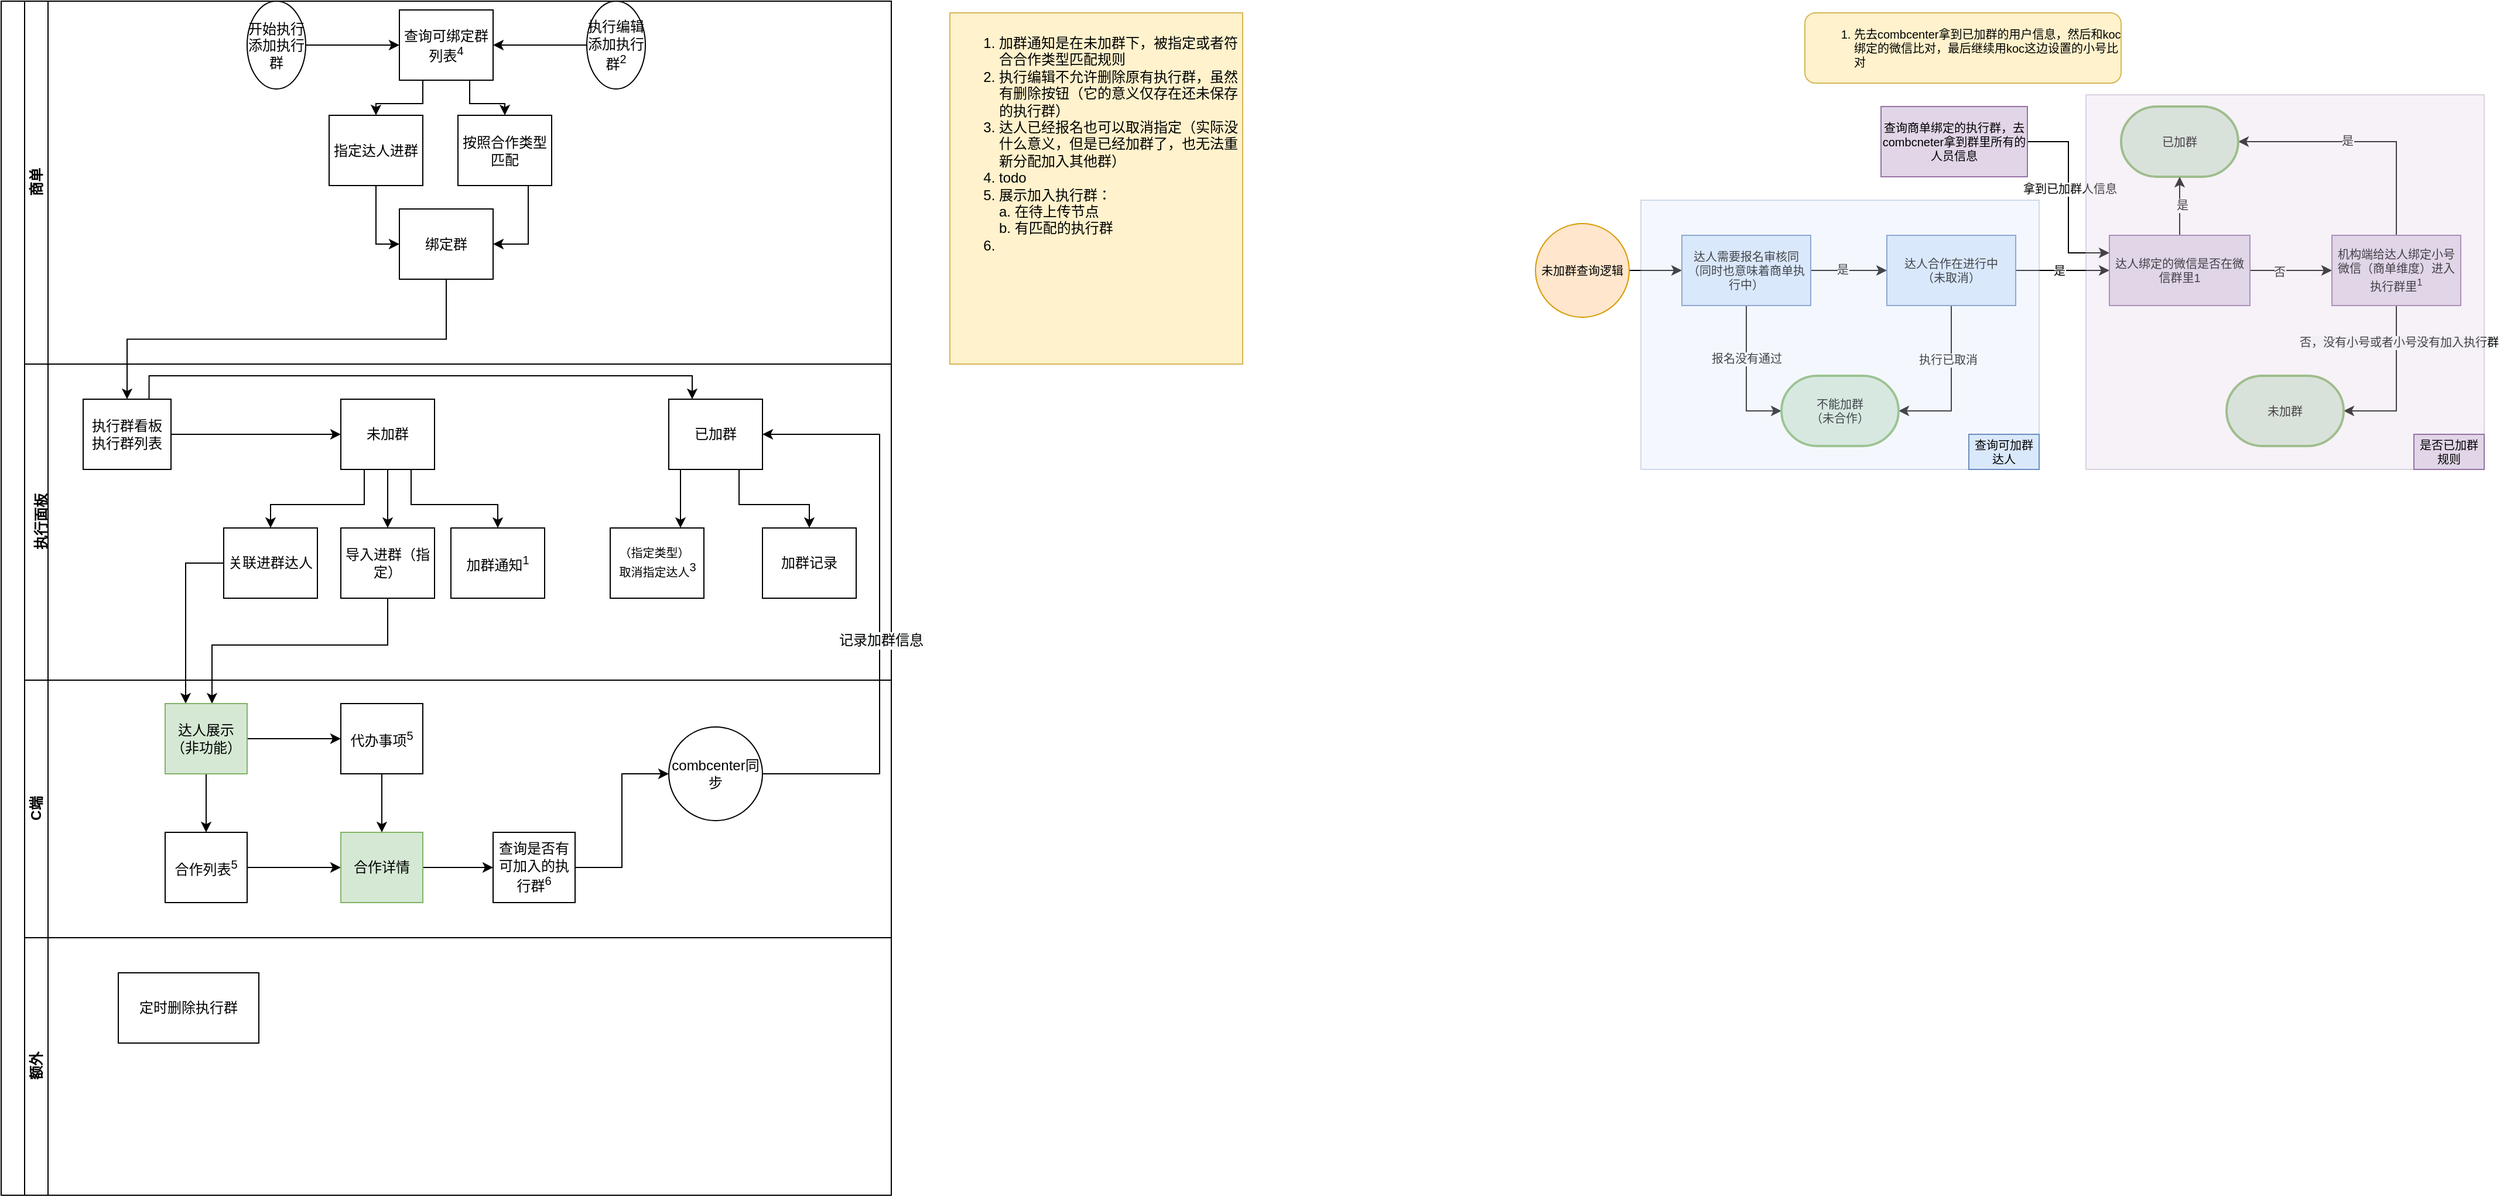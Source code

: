 <mxfile version="20.6.2" type="github">
  <diagram id="prtHgNgQTEPvFCAcTncT" name="Page-1">
    <mxGraphModel dx="1071" dy="568" grid="1" gridSize="10" guides="1" tooltips="1" connect="1" arrows="1" fold="1" page="1" pageScale="1" pageWidth="827" pageHeight="1169" math="0" shadow="0">
      <root>
        <mxCell id="0" />
        <mxCell id="1" parent="0" />
        <mxCell id="dNxyNK7c78bLwvsdeMH5-19" value="" style="swimlane;html=1;childLayout=stackLayout;resizeParent=1;resizeParentMax=0;horizontal=0;startSize=20;horizontalStack=0;" parent="1" vertex="1">
          <mxGeometry x="130" y="130" width="760" height="1020" as="geometry" />
        </mxCell>
        <mxCell id="dNxyNK7c78bLwvsdeMH5-20" value="商单" style="swimlane;html=1;startSize=20;horizontal=0;" parent="dNxyNK7c78bLwvsdeMH5-19" vertex="1">
          <mxGeometry x="20" width="740" height="310" as="geometry" />
        </mxCell>
        <mxCell id="dNxyNK7c78bLwvsdeMH5-25" value="" style="edgeStyle=orthogonalEdgeStyle;rounded=0;orthogonalLoop=1;jettySize=auto;html=1;" parent="dNxyNK7c78bLwvsdeMH5-20" source="dNxyNK7c78bLwvsdeMH5-23" target="dNxyNK7c78bLwvsdeMH5-24" edge="1">
          <mxGeometry relative="1" as="geometry" />
        </mxCell>
        <mxCell id="dNxyNK7c78bLwvsdeMH5-23" value="开始执行添加执行群" style="ellipse;whiteSpace=wrap;html=1;" parent="dNxyNK7c78bLwvsdeMH5-20" vertex="1">
          <mxGeometry x="190" width="50" height="75" as="geometry" />
        </mxCell>
        <mxCell id="0b40yJRrr1ERWm2AsXEs-85" value="" style="edgeStyle=orthogonalEdgeStyle;rounded=0;orthogonalLoop=1;jettySize=auto;html=1;fontSize=10;exitX=0.75;exitY=1;exitDx=0;exitDy=0;" edge="1" parent="dNxyNK7c78bLwvsdeMH5-20" source="dNxyNK7c78bLwvsdeMH5-24" target="0b40yJRrr1ERWm2AsXEs-84">
          <mxGeometry relative="1" as="geometry" />
        </mxCell>
        <mxCell id="0b40yJRrr1ERWm2AsXEs-86" style="edgeStyle=orthogonalEdgeStyle;rounded=0;orthogonalLoop=1;jettySize=auto;html=1;exitX=0.25;exitY=1;exitDx=0;exitDy=0;fontSize=10;" edge="1" parent="dNxyNK7c78bLwvsdeMH5-20" source="dNxyNK7c78bLwvsdeMH5-24" target="0b40yJRrr1ERWm2AsXEs-13">
          <mxGeometry relative="1" as="geometry" />
        </mxCell>
        <mxCell id="dNxyNK7c78bLwvsdeMH5-24" value="查询可绑定群列表&lt;sup&gt;4&lt;/sup&gt;" style="rounded=0;whiteSpace=wrap;html=1;fontFamily=Helvetica;fontSize=12;fontColor=#000000;align=center;" parent="dNxyNK7c78bLwvsdeMH5-20" vertex="1">
          <mxGeometry x="320" y="7.5" width="80" height="60" as="geometry" />
        </mxCell>
        <mxCell id="0b40yJRrr1ERWm2AsXEs-88" style="edgeStyle=orthogonalEdgeStyle;rounded=0;orthogonalLoop=1;jettySize=auto;html=1;exitX=0.5;exitY=1;exitDx=0;exitDy=0;entryX=0;entryY=0.5;entryDx=0;entryDy=0;fontSize=10;" edge="1" parent="dNxyNK7c78bLwvsdeMH5-20" source="0b40yJRrr1ERWm2AsXEs-13" target="0b40yJRrr1ERWm2AsXEs-87">
          <mxGeometry relative="1" as="geometry" />
        </mxCell>
        <mxCell id="0b40yJRrr1ERWm2AsXEs-13" value="指定达人进群" style="rounded=0;whiteSpace=wrap;html=1;fontFamily=Helvetica;fontSize=12;fontColor=#000000;align=center;" vertex="1" parent="dNxyNK7c78bLwvsdeMH5-20">
          <mxGeometry x="260" y="97.5" width="80" height="60" as="geometry" />
        </mxCell>
        <mxCell id="0b40yJRrr1ERWm2AsXEs-77" style="edgeStyle=orthogonalEdgeStyle;rounded=0;orthogonalLoop=1;jettySize=auto;html=1;exitX=0;exitY=0.5;exitDx=0;exitDy=0;" edge="1" parent="dNxyNK7c78bLwvsdeMH5-20" source="0b40yJRrr1ERWm2AsXEs-76" target="dNxyNK7c78bLwvsdeMH5-24">
          <mxGeometry relative="1" as="geometry" />
        </mxCell>
        <mxCell id="0b40yJRrr1ERWm2AsXEs-76" value="执行编辑添加执行群&lt;sup&gt;2&lt;/sup&gt;" style="ellipse;whiteSpace=wrap;html=1;" vertex="1" parent="dNxyNK7c78bLwvsdeMH5-20">
          <mxGeometry x="480" width="50" height="75" as="geometry" />
        </mxCell>
        <mxCell id="0b40yJRrr1ERWm2AsXEs-91" style="edgeStyle=orthogonalEdgeStyle;rounded=0;orthogonalLoop=1;jettySize=auto;html=1;exitX=0.75;exitY=1;exitDx=0;exitDy=0;entryX=1;entryY=0.5;entryDx=0;entryDy=0;fontSize=10;" edge="1" parent="dNxyNK7c78bLwvsdeMH5-20" source="0b40yJRrr1ERWm2AsXEs-84" target="0b40yJRrr1ERWm2AsXEs-87">
          <mxGeometry relative="1" as="geometry" />
        </mxCell>
        <mxCell id="0b40yJRrr1ERWm2AsXEs-84" value="按照合作类型匹配" style="rounded=0;whiteSpace=wrap;html=1;fontFamily=Helvetica;fontSize=12;fontColor=#000000;align=center;" vertex="1" parent="dNxyNK7c78bLwvsdeMH5-20">
          <mxGeometry x="370" y="97.5" width="80" height="60" as="geometry" />
        </mxCell>
        <mxCell id="0b40yJRrr1ERWm2AsXEs-87" value="绑定群" style="rounded=0;whiteSpace=wrap;html=1;fontFamily=Helvetica;fontSize=12;fontColor=#000000;align=center;" vertex="1" parent="dNxyNK7c78bLwvsdeMH5-20">
          <mxGeometry x="320" y="177.5" width="80" height="60" as="geometry" />
        </mxCell>
        <mxCell id="dNxyNK7c78bLwvsdeMH5-21" value="执行面板" style="swimlane;html=1;startSize=20;horizontal=0;verticalAlign=top;" parent="dNxyNK7c78bLwvsdeMH5-19" vertex="1">
          <mxGeometry x="20" y="310" width="740" height="270" as="geometry" />
        </mxCell>
        <mxCell id="0b40yJRrr1ERWm2AsXEs-32" style="edgeStyle=orthogonalEdgeStyle;rounded=0;orthogonalLoop=1;jettySize=auto;html=1;exitX=0.75;exitY=0;exitDx=0;exitDy=0;entryX=0.25;entryY=0;entryDx=0;entryDy=0;" edge="1" parent="dNxyNK7c78bLwvsdeMH5-21" source="dNxyNK7c78bLwvsdeMH5-26" target="0b40yJRrr1ERWm2AsXEs-16">
          <mxGeometry relative="1" as="geometry" />
        </mxCell>
        <mxCell id="0b40yJRrr1ERWm2AsXEs-33" style="edgeStyle=orthogonalEdgeStyle;rounded=0;orthogonalLoop=1;jettySize=auto;html=1;exitX=1;exitY=0.5;exitDx=0;exitDy=0;" edge="1" parent="dNxyNK7c78bLwvsdeMH5-21" source="dNxyNK7c78bLwvsdeMH5-26" target="0b40yJRrr1ERWm2AsXEs-18">
          <mxGeometry relative="1" as="geometry" />
        </mxCell>
        <mxCell id="dNxyNK7c78bLwvsdeMH5-26" value="执行群看板&lt;br&gt;执行群列表" style="rounded=0;whiteSpace=wrap;html=1;fontFamily=Helvetica;fontSize=12;fontColor=#000000;align=center;" parent="dNxyNK7c78bLwvsdeMH5-21" vertex="1">
          <mxGeometry x="50" y="30" width="75" height="60" as="geometry" />
        </mxCell>
        <mxCell id="0b40yJRrr1ERWm2AsXEs-21" value="" style="edgeStyle=orthogonalEdgeStyle;rounded=0;orthogonalLoop=1;jettySize=auto;html=1;" edge="1" parent="dNxyNK7c78bLwvsdeMH5-21" source="0b40yJRrr1ERWm2AsXEs-16" target="0b40yJRrr1ERWm2AsXEs-20">
          <mxGeometry relative="1" as="geometry">
            <Array as="points">
              <mxPoint x="610" y="120" />
              <mxPoint x="670" y="120" />
            </Array>
          </mxGeometry>
        </mxCell>
        <mxCell id="0b40yJRrr1ERWm2AsXEs-23" style="edgeStyle=orthogonalEdgeStyle;rounded=0;orthogonalLoop=1;jettySize=auto;html=1;exitX=1;exitY=0.75;exitDx=0;exitDy=0;" edge="1" parent="dNxyNK7c78bLwvsdeMH5-21" source="0b40yJRrr1ERWm2AsXEs-16" target="0b40yJRrr1ERWm2AsXEs-22">
          <mxGeometry relative="1" as="geometry">
            <Array as="points">
              <mxPoint x="560" y="75" />
            </Array>
          </mxGeometry>
        </mxCell>
        <mxCell id="0b40yJRrr1ERWm2AsXEs-16" value="已加群" style="rounded=0;whiteSpace=wrap;html=1;fontFamily=Helvetica;fontSize=12;fontColor=#000000;align=center;" vertex="1" parent="dNxyNK7c78bLwvsdeMH5-21">
          <mxGeometry x="550" y="30" width="80" height="60" as="geometry" />
        </mxCell>
        <mxCell id="0b40yJRrr1ERWm2AsXEs-27" style="edgeStyle=orthogonalEdgeStyle;rounded=0;orthogonalLoop=1;jettySize=auto;html=1;exitX=0.5;exitY=1;exitDx=0;exitDy=0;" edge="1" parent="dNxyNK7c78bLwvsdeMH5-21" source="0b40yJRrr1ERWm2AsXEs-18" target="0b40yJRrr1ERWm2AsXEs-26">
          <mxGeometry relative="1" as="geometry">
            <Array as="points">
              <mxPoint x="290" y="90" />
              <mxPoint x="290" y="120" />
              <mxPoint x="210" y="120" />
            </Array>
          </mxGeometry>
        </mxCell>
        <mxCell id="0b40yJRrr1ERWm2AsXEs-29" style="edgeStyle=orthogonalEdgeStyle;rounded=0;orthogonalLoop=1;jettySize=auto;html=1;exitX=0.5;exitY=1;exitDx=0;exitDy=0;" edge="1" parent="dNxyNK7c78bLwvsdeMH5-21" source="0b40yJRrr1ERWm2AsXEs-18" target="0b40yJRrr1ERWm2AsXEs-28">
          <mxGeometry relative="1" as="geometry" />
        </mxCell>
        <mxCell id="0b40yJRrr1ERWm2AsXEs-31" style="edgeStyle=orthogonalEdgeStyle;rounded=0;orthogonalLoop=1;jettySize=auto;html=1;exitX=1;exitY=0.5;exitDx=0;exitDy=0;" edge="1" parent="dNxyNK7c78bLwvsdeMH5-21" source="0b40yJRrr1ERWm2AsXEs-18" target="0b40yJRrr1ERWm2AsXEs-30">
          <mxGeometry relative="1" as="geometry">
            <Array as="points">
              <mxPoint x="330" y="60" />
              <mxPoint x="330" y="120" />
              <mxPoint x="404" y="120" />
            </Array>
          </mxGeometry>
        </mxCell>
        <mxCell id="0b40yJRrr1ERWm2AsXEs-18" value="未加群" style="rounded=0;whiteSpace=wrap;html=1;fontFamily=Helvetica;fontSize=12;fontColor=#000000;align=center;" vertex="1" parent="dNxyNK7c78bLwvsdeMH5-21">
          <mxGeometry x="270" y="30" width="80" height="60" as="geometry" />
        </mxCell>
        <mxCell id="0b40yJRrr1ERWm2AsXEs-20" value="加群记录" style="rounded=0;whiteSpace=wrap;html=1;fontFamily=Helvetica;fontSize=12;fontColor=#000000;align=center;" vertex="1" parent="dNxyNK7c78bLwvsdeMH5-21">
          <mxGeometry x="630" y="140" width="80" height="60" as="geometry" />
        </mxCell>
        <mxCell id="0b40yJRrr1ERWm2AsXEs-22" value="&lt;div style=&quot;text-align: left; font-size: 10px;&quot;&gt;&lt;span style=&quot;background-color: initial; font-size: 10px;&quot;&gt;（指定类型）&lt;/span&gt;&lt;/div&gt;&lt;div style=&quot;text-align: left; font-size: 10px;&quot;&gt;&lt;span style=&quot;background-color: initial; font-size: 10px;&quot;&gt;取消指定达人&lt;/span&gt;&lt;sup style=&quot;background-color: initial; font-size: 10px;&quot;&gt;3&lt;/sup&gt;&lt;/div&gt;" style="rounded=0;html=1;fontFamily=Helvetica;fontSize=4;fontColor=#000000;align=center;" vertex="1" parent="dNxyNK7c78bLwvsdeMH5-21">
          <mxGeometry x="500" y="140" width="80" height="60" as="geometry" />
        </mxCell>
        <mxCell id="0b40yJRrr1ERWm2AsXEs-26" value="关联进群达人" style="rounded=0;whiteSpace=wrap;html=1;fontFamily=Helvetica;fontSize=12;fontColor=#000000;align=center;" vertex="1" parent="dNxyNK7c78bLwvsdeMH5-21">
          <mxGeometry x="170" y="140" width="80" height="60" as="geometry" />
        </mxCell>
        <mxCell id="0b40yJRrr1ERWm2AsXEs-28" value="导入进群（指定）" style="rounded=0;whiteSpace=wrap;html=1;fontFamily=Helvetica;fontSize=12;fontColor=#000000;align=center;" vertex="1" parent="dNxyNK7c78bLwvsdeMH5-21">
          <mxGeometry x="270" y="140" width="80" height="60" as="geometry" />
        </mxCell>
        <mxCell id="0b40yJRrr1ERWm2AsXEs-30" value="加群通知&lt;sup&gt;1&lt;/sup&gt;" style="rounded=0;whiteSpace=wrap;html=1;fontFamily=Helvetica;fontSize=12;fontColor=#000000;align=center;" vertex="1" parent="dNxyNK7c78bLwvsdeMH5-21">
          <mxGeometry x="364" y="140" width="80" height="60" as="geometry" />
        </mxCell>
        <mxCell id="0b40yJRrr1ERWm2AsXEs-35" style="edgeStyle=orthogonalEdgeStyle;rounded=0;orthogonalLoop=1;jettySize=auto;html=1;" edge="1" parent="dNxyNK7c78bLwvsdeMH5-19" target="dNxyNK7c78bLwvsdeMH5-34">
          <mxGeometry relative="1" as="geometry">
            <mxPoint x="330" y="510" as="sourcePoint" />
            <Array as="points">
              <mxPoint x="330" y="510" />
              <mxPoint x="330" y="550" />
              <mxPoint x="180" y="550" />
            </Array>
          </mxGeometry>
        </mxCell>
        <mxCell id="0b40yJRrr1ERWm2AsXEs-39" style="edgeStyle=orthogonalEdgeStyle;rounded=0;orthogonalLoop=1;jettySize=auto;html=1;exitX=0;exitY=0.5;exitDx=0;exitDy=0;entryX=0.25;entryY=0;entryDx=0;entryDy=0;" edge="1" parent="dNxyNK7c78bLwvsdeMH5-19" source="0b40yJRrr1ERWm2AsXEs-26" target="dNxyNK7c78bLwvsdeMH5-34">
          <mxGeometry relative="1" as="geometry" />
        </mxCell>
        <mxCell id="dNxyNK7c78bLwvsdeMH5-22" value="C端" style="swimlane;html=1;startSize=20;horizontal=0;sketch=0;" parent="dNxyNK7c78bLwvsdeMH5-19" vertex="1">
          <mxGeometry x="20" y="580" width="740" height="220" as="geometry" />
        </mxCell>
        <mxCell id="0b40yJRrr1ERWm2AsXEs-41" value="" style="edgeStyle=orthogonalEdgeStyle;rounded=0;orthogonalLoop=1;jettySize=auto;html=1;" edge="1" parent="dNxyNK7c78bLwvsdeMH5-22" source="dNxyNK7c78bLwvsdeMH5-34" target="0b40yJRrr1ERWm2AsXEs-40">
          <mxGeometry relative="1" as="geometry" />
        </mxCell>
        <mxCell id="0b40yJRrr1ERWm2AsXEs-44" value="" style="edgeStyle=orthogonalEdgeStyle;rounded=0;orthogonalLoop=1;jettySize=auto;html=1;" edge="1" parent="dNxyNK7c78bLwvsdeMH5-22" source="dNxyNK7c78bLwvsdeMH5-34" target="0b40yJRrr1ERWm2AsXEs-43">
          <mxGeometry relative="1" as="geometry" />
        </mxCell>
        <mxCell id="dNxyNK7c78bLwvsdeMH5-34" value="达人展示（非功能）" style="rounded=0;whiteSpace=wrap;html=1;fontFamily=Helvetica;fontSize=12;align=center;fillColor=#d5e8d4;strokeColor=#82b366;" parent="dNxyNK7c78bLwvsdeMH5-22" vertex="1">
          <mxGeometry x="120" y="20" width="70" height="60" as="geometry" />
        </mxCell>
        <mxCell id="0b40yJRrr1ERWm2AsXEs-53" style="edgeStyle=orthogonalEdgeStyle;rounded=0;orthogonalLoop=1;jettySize=auto;html=1;exitX=0.5;exitY=1;exitDx=0;exitDy=0;" edge="1" parent="dNxyNK7c78bLwvsdeMH5-22" source="0b40yJRrr1ERWm2AsXEs-40" target="0b40yJRrr1ERWm2AsXEs-45">
          <mxGeometry relative="1" as="geometry" />
        </mxCell>
        <mxCell id="0b40yJRrr1ERWm2AsXEs-40" value="代办事项&lt;sup&gt;5&lt;/sup&gt;" style="rounded=0;whiteSpace=wrap;html=1;fontFamily=Helvetica;fontSize=12;fontColor=#000000;align=center;" vertex="1" parent="dNxyNK7c78bLwvsdeMH5-22">
          <mxGeometry x="270" y="20" width="70" height="60" as="geometry" />
        </mxCell>
        <mxCell id="0b40yJRrr1ERWm2AsXEs-46" value="" style="edgeStyle=orthogonalEdgeStyle;rounded=0;orthogonalLoop=1;jettySize=auto;html=1;" edge="1" parent="dNxyNK7c78bLwvsdeMH5-22" source="0b40yJRrr1ERWm2AsXEs-43" target="0b40yJRrr1ERWm2AsXEs-45">
          <mxGeometry relative="1" as="geometry" />
        </mxCell>
        <mxCell id="0b40yJRrr1ERWm2AsXEs-43" value="合作列表&lt;sup&gt;5&lt;/sup&gt;" style="rounded=0;whiteSpace=wrap;html=1;fontFamily=Helvetica;fontSize=12;fontColor=#000000;align=center;" vertex="1" parent="dNxyNK7c78bLwvsdeMH5-22">
          <mxGeometry x="120" y="130" width="70" height="60" as="geometry" />
        </mxCell>
        <mxCell id="0b40yJRrr1ERWm2AsXEs-49" value="" style="edgeStyle=orthogonalEdgeStyle;rounded=0;orthogonalLoop=1;jettySize=auto;html=1;" edge="1" parent="dNxyNK7c78bLwvsdeMH5-22" source="0b40yJRrr1ERWm2AsXEs-45" target="0b40yJRrr1ERWm2AsXEs-48">
          <mxGeometry relative="1" as="geometry" />
        </mxCell>
        <mxCell id="0b40yJRrr1ERWm2AsXEs-45" value="合作详情" style="rounded=0;whiteSpace=wrap;html=1;fontFamily=Helvetica;fontSize=12;align=center;fillColor=#d5e8d4;strokeColor=#82b366;" vertex="1" parent="dNxyNK7c78bLwvsdeMH5-22">
          <mxGeometry x="270" y="130" width="70" height="60" as="geometry" />
        </mxCell>
        <mxCell id="0b40yJRrr1ERWm2AsXEs-55" style="edgeStyle=orthogonalEdgeStyle;rounded=0;orthogonalLoop=1;jettySize=auto;html=1;exitX=1;exitY=0.5;exitDx=0;exitDy=0;entryX=0;entryY=0.5;entryDx=0;entryDy=0;" edge="1" parent="dNxyNK7c78bLwvsdeMH5-22" source="0b40yJRrr1ERWm2AsXEs-48" target="0b40yJRrr1ERWm2AsXEs-54">
          <mxGeometry relative="1" as="geometry" />
        </mxCell>
        <mxCell id="0b40yJRrr1ERWm2AsXEs-48" value="查询是否有可加入的执行群&lt;sup&gt;6&lt;/sup&gt;" style="rounded=0;whiteSpace=wrap;html=1;fontFamily=Helvetica;fontSize=12;fontColor=#000000;align=center;" vertex="1" parent="dNxyNK7c78bLwvsdeMH5-22">
          <mxGeometry x="400" y="130" width="70" height="60" as="geometry" />
        </mxCell>
        <mxCell id="0b40yJRrr1ERWm2AsXEs-54" value="&lt;span style=&quot;font-variant-ligatures: no-common-ligatures;&quot;&gt;combcenter同步&lt;/span&gt;" style="ellipse;whiteSpace=wrap;html=1;aspect=fixed;" vertex="1" parent="dNxyNK7c78bLwvsdeMH5-22">
          <mxGeometry x="550" y="40" width="80" height="80" as="geometry" />
        </mxCell>
        <mxCell id="0b40yJRrr1ERWm2AsXEs-56" value="额外" style="swimlane;html=1;startSize=20;horizontal=0;" vertex="1" parent="dNxyNK7c78bLwvsdeMH5-19">
          <mxGeometry x="20" y="800" width="740" height="220" as="geometry" />
        </mxCell>
        <mxCell id="0b40yJRrr1ERWm2AsXEs-69" value="&lt;div data-docx-has-block-data=&quot;false&quot; data-page-id=&quot;WbUadzRshoSBZSxBiqmcnJxUndi&quot;&gt;&lt;div class=&quot;old-record-id-R4Kgd4cu0owIKUxET5acNJMHn0e&quot; style=&quot;&quot;&gt;定时删除执行群&lt;/div&gt;&lt;/div&gt;&lt;span class=&quot;lark-record-clipboard&quot; data-lark-record-format=&quot;docx/text&quot; data-lark-record-data=&quot;{&amp;quot;rootId&amp;quot;:&amp;quot;WbUadzRshoSBZSxBiqmcnJxUndi&amp;quot;,&amp;quot;text&amp;quot;:{&amp;quot;initialAttributedTexts&amp;quot;:{&amp;quot;text&amp;quot;:{&amp;quot;0&amp;quot;:&amp;quot;定时删除执行群&amp;quot;},&amp;quot;attribs&amp;quot;:{&amp;quot;0&amp;quot;:&amp;quot;*0+7&amp;quot;}},&amp;quot;apool&amp;quot;:{&amp;quot;numToAttrib&amp;quot;:{&amp;quot;0&amp;quot;:[&amp;quot;author&amp;quot;,&amp;quot;6959087266157314050&amp;quot;]},&amp;quot;nextNum&amp;quot;:1}},&amp;quot;type&amp;quot;:&amp;quot;text&amp;quot;,&amp;quot;referenceRecordMap&amp;quot;:{},&amp;quot;extra&amp;quot;:{&amp;quot;mention_page_title&amp;quot;:{},&amp;quot;external_mention_url&amp;quot;:{}},&amp;quot;isKeepQuoteContainer&amp;quot;:false,&amp;quot;isFromCode&amp;quot;:true,&amp;quot;selection&amp;quot;:[{&amp;quot;id&amp;quot;:16,&amp;quot;type&amp;quot;:&amp;quot;text&amp;quot;,&amp;quot;selection&amp;quot;:{&amp;quot;start&amp;quot;:3,&amp;quot;end&amp;quot;:10},&amp;quot;recordId&amp;quot;:&amp;quot;R4Kgd4cu0owIKUxET5acNJMHn0e&amp;quot;}],&amp;quot;isCut&amp;quot;:false}&quot;&gt;&lt;/span&gt;" style="rounded=0;whiteSpace=wrap;html=1;" vertex="1" parent="0b40yJRrr1ERWm2AsXEs-56">
          <mxGeometry x="80" y="30" width="120" height="60" as="geometry" />
        </mxCell>
        <mxCell id="0b40yJRrr1ERWm2AsXEs-72" style="edgeStyle=orthogonalEdgeStyle;rounded=0;orthogonalLoop=1;jettySize=auto;html=1;exitX=1;exitY=0.5;exitDx=0;exitDy=0;entryX=1;entryY=0.5;entryDx=0;entryDy=0;" edge="1" parent="dNxyNK7c78bLwvsdeMH5-19" source="0b40yJRrr1ERWm2AsXEs-54" target="0b40yJRrr1ERWm2AsXEs-16">
          <mxGeometry relative="1" as="geometry">
            <Array as="points">
              <mxPoint x="750" y="660" />
              <mxPoint x="750" y="370" />
            </Array>
          </mxGeometry>
        </mxCell>
        <mxCell id="0b40yJRrr1ERWm2AsXEs-92" value="&lt;span style=&quot;font-size: 12px; font-variant-ligatures: no-common-ligatures; background-color: rgb(248, 249, 250);&quot;&gt;记录加群信息&lt;/span&gt;" style="edgeLabel;html=1;align=center;verticalAlign=middle;resizable=0;points=[];fontSize=10;" vertex="1" connectable="0" parent="0b40yJRrr1ERWm2AsXEs-72">
          <mxGeometry x="-0.12" relative="1" as="geometry">
            <mxPoint x="1" y="1" as="offset" />
          </mxGeometry>
        </mxCell>
        <mxCell id="0b40yJRrr1ERWm2AsXEs-90" style="edgeStyle=orthogonalEdgeStyle;rounded=0;orthogonalLoop=1;jettySize=auto;html=1;exitX=0.5;exitY=1;exitDx=0;exitDy=0;entryX=0.5;entryY=0;entryDx=0;entryDy=0;fontSize=10;" edge="1" parent="dNxyNK7c78bLwvsdeMH5-19" source="0b40yJRrr1ERWm2AsXEs-87" target="dNxyNK7c78bLwvsdeMH5-26">
          <mxGeometry relative="1" as="geometry" />
        </mxCell>
        <mxCell id="0b40yJRrr1ERWm2AsXEs-83" value="&lt;ol&gt;&lt;li&gt;加群通知是在未加群下，被指定或者符合合作类型匹配规则&lt;/li&gt;&lt;li&gt;执行编辑不允许删除原有执行群，虽然有删除按钮（它的意义仅存在还未保存的执行群）&lt;/li&gt;&lt;li&gt;达人已经报名也可以取消指定（实际没什么意义，但是已经加群了，也无法重新分配加入其他群）&lt;/li&gt;&lt;li&gt;todo&lt;/li&gt;&lt;li&gt;展示加入执行群：&lt;br&gt;a. 在待上传节点&lt;br&gt;b. 有匹配的执行群&lt;/li&gt;&lt;li&gt;&lt;br&gt;&lt;/li&gt;&lt;/ol&gt;" style="rounded=0;whiteSpace=wrap;html=1;fillColor=#fff2cc;strokeColor=#d6b656;align=left;verticalAlign=top;" vertex="1" parent="1">
          <mxGeometry x="940" y="140" width="250" height="300" as="geometry" />
        </mxCell>
        <mxCell id="0b40yJRrr1ERWm2AsXEs-150" style="edgeStyle=orthogonalEdgeStyle;rounded=0;orthogonalLoop=1;jettySize=auto;html=1;exitX=1;exitY=0.5;exitDx=0;exitDy=0;entryX=0;entryY=0.5;entryDx=0;entryDy=0;fontSize=10;" edge="1" parent="1" source="0b40yJRrr1ERWm2AsXEs-94" target="0b40yJRrr1ERWm2AsXEs-108">
          <mxGeometry relative="1" as="geometry" />
        </mxCell>
        <mxCell id="0b40yJRrr1ERWm2AsXEs-94" value="未加群查询逻辑" style="ellipse;whiteSpace=wrap;html=1;aspect=fixed;sketch=0;fontSize=10;fillColor=#ffe6cc;strokeColor=#d79b00;" vertex="1" parent="1">
          <mxGeometry x="1440" y="320" width="80" height="80" as="geometry" />
        </mxCell>
        <mxCell id="0b40yJRrr1ERWm2AsXEs-152" style="edgeStyle=orthogonalEdgeStyle;rounded=0;orthogonalLoop=1;jettySize=auto;html=1;exitX=1;exitY=0.5;exitDx=0;exitDy=0;entryX=0;entryY=0.25;entryDx=0;entryDy=0;fontSize=10;" edge="1" parent="1" source="0b40yJRrr1ERWm2AsXEs-95" target="0b40yJRrr1ERWm2AsXEs-129">
          <mxGeometry relative="1" as="geometry" />
        </mxCell>
        <mxCell id="0b40yJRrr1ERWm2AsXEs-153" value="拿到已加群人信息" style="edgeLabel;html=1;align=center;verticalAlign=middle;resizable=0;points=[];fontSize=10;" vertex="1" connectable="0" parent="0b40yJRrr1ERWm2AsXEs-152">
          <mxGeometry x="-0.094" y="1" relative="1" as="geometry">
            <mxPoint as="offset" />
          </mxGeometry>
        </mxCell>
        <mxCell id="0b40yJRrr1ERWm2AsXEs-95" value="查询商单绑定的执行群，去combcneter拿到群里所有的人员信息" style="whiteSpace=wrap;html=1;fontSize=10;sketch=0;fillColor=#e1d5e7;strokeColor=#9673a6;" vertex="1" parent="1">
          <mxGeometry x="1735" y="220" width="125" height="60" as="geometry" />
        </mxCell>
        <mxCell id="0b40yJRrr1ERWm2AsXEs-114" value="" style="edgeStyle=orthogonalEdgeStyle;rounded=0;orthogonalLoop=1;jettySize=auto;html=1;fontSize=10;" edge="1" parent="1" source="0b40yJRrr1ERWm2AsXEs-105">
          <mxGeometry relative="1" as="geometry">
            <mxPoint x="1930" y="360" as="targetPoint" />
          </mxGeometry>
        </mxCell>
        <mxCell id="0b40yJRrr1ERWm2AsXEs-120" value="是" style="edgeLabel;html=1;align=center;verticalAlign=middle;resizable=0;points=[];fontSize=10;" vertex="1" connectable="0" parent="0b40yJRrr1ERWm2AsXEs-114">
          <mxGeometry x="-0.087" relative="1" as="geometry">
            <mxPoint as="offset" />
          </mxGeometry>
        </mxCell>
        <mxCell id="0b40yJRrr1ERWm2AsXEs-143" style="edgeStyle=orthogonalEdgeStyle;rounded=0;orthogonalLoop=1;jettySize=auto;html=1;exitX=0.5;exitY=1;exitDx=0;exitDy=0;entryX=1;entryY=0.5;entryDx=0;entryDy=0;entryPerimeter=0;fontSize=10;" edge="1" parent="1" source="0b40yJRrr1ERWm2AsXEs-105" target="0b40yJRrr1ERWm2AsXEs-141">
          <mxGeometry relative="1" as="geometry" />
        </mxCell>
        <mxCell id="0b40yJRrr1ERWm2AsXEs-147" value="执行已取消" style="edgeLabel;html=1;align=center;verticalAlign=middle;resizable=0;points=[];fontSize=10;" vertex="1" connectable="0" parent="0b40yJRrr1ERWm2AsXEs-143">
          <mxGeometry x="-0.326" y="-3" relative="1" as="geometry">
            <mxPoint as="offset" />
          </mxGeometry>
        </mxCell>
        <mxCell id="0b40yJRrr1ERWm2AsXEs-105" value="达人合作在进行中&lt;br&gt;（未取消）" style="whiteSpace=wrap;html=1;fontSize=10;sketch=0;fillColor=#dae8fc;strokeColor=#6c8ebf;" vertex="1" parent="1">
          <mxGeometry x="1740" y="330" width="110" height="60" as="geometry" />
        </mxCell>
        <mxCell id="0b40yJRrr1ERWm2AsXEs-110" style="edgeStyle=orthogonalEdgeStyle;rounded=0;orthogonalLoop=1;jettySize=auto;html=1;exitX=1;exitY=0.5;exitDx=0;exitDy=0;fontSize=10;" edge="1" parent="1" source="0b40yJRrr1ERWm2AsXEs-108" target="0b40yJRrr1ERWm2AsXEs-105">
          <mxGeometry relative="1" as="geometry" />
        </mxCell>
        <mxCell id="0b40yJRrr1ERWm2AsXEs-119" value="是" style="edgeLabel;html=1;align=center;verticalAlign=middle;resizable=0;points=[];fontSize=10;" vertex="1" connectable="0" parent="0b40yJRrr1ERWm2AsXEs-110">
          <mxGeometry x="-0.215" y="1" relative="1" as="geometry">
            <mxPoint x="1" as="offset" />
          </mxGeometry>
        </mxCell>
        <mxCell id="0b40yJRrr1ERWm2AsXEs-142" style="edgeStyle=orthogonalEdgeStyle;rounded=0;orthogonalLoop=1;jettySize=auto;html=1;exitX=0.5;exitY=1;exitDx=0;exitDy=0;entryX=0;entryY=0.5;entryDx=0;entryDy=0;entryPerimeter=0;fontSize=10;" edge="1" parent="1" source="0b40yJRrr1ERWm2AsXEs-108" target="0b40yJRrr1ERWm2AsXEs-141">
          <mxGeometry relative="1" as="geometry" />
        </mxCell>
        <mxCell id="0b40yJRrr1ERWm2AsXEs-146" value="报名没有通过" style="edgeLabel;html=1;align=center;verticalAlign=middle;resizable=0;points=[];fontSize=10;" vertex="1" connectable="0" parent="0b40yJRrr1ERWm2AsXEs-142">
          <mxGeometry x="-0.258" relative="1" as="geometry">
            <mxPoint as="offset" />
          </mxGeometry>
        </mxCell>
        <mxCell id="0b40yJRrr1ERWm2AsXEs-108" value="达人需要报名审核同&lt;br&gt;（同时也意味着商单执行中）" style="whiteSpace=wrap;html=1;fontSize=10;sketch=0;fillColor=#dae8fc;strokeColor=#6c8ebf;" vertex="1" parent="1">
          <mxGeometry x="1565" y="330" width="110" height="60" as="geometry" />
        </mxCell>
        <mxCell id="0b40yJRrr1ERWm2AsXEs-116" value="" style="edgeStyle=orthogonalEdgeStyle;rounded=0;orthogonalLoop=1;jettySize=auto;html=1;fontSize=10;exitX=1;exitY=0.5;exitDx=0;exitDy=0;" edge="1" parent="1" source="0b40yJRrr1ERWm2AsXEs-129" target="0b40yJRrr1ERWm2AsXEs-115">
          <mxGeometry relative="1" as="geometry">
            <mxPoint x="2080" y="360" as="sourcePoint" />
          </mxGeometry>
        </mxCell>
        <mxCell id="0b40yJRrr1ERWm2AsXEs-118" value="否" style="edgeLabel;html=1;align=center;verticalAlign=middle;resizable=0;points=[];fontSize=10;" vertex="1" connectable="0" parent="0b40yJRrr1ERWm2AsXEs-116">
          <mxGeometry x="-0.283" y="-1" relative="1" as="geometry">
            <mxPoint as="offset" />
          </mxGeometry>
        </mxCell>
        <mxCell id="0b40yJRrr1ERWm2AsXEs-134" style="edgeStyle=orthogonalEdgeStyle;rounded=0;orthogonalLoop=1;jettySize=auto;html=1;exitX=0.5;exitY=1;exitDx=0;exitDy=0;entryX=1;entryY=0.5;entryDx=0;entryDy=0;entryPerimeter=0;fontSize=10;" edge="1" parent="1" source="0b40yJRrr1ERWm2AsXEs-115" target="0b40yJRrr1ERWm2AsXEs-127">
          <mxGeometry relative="1" as="geometry" />
        </mxCell>
        <mxCell id="0b40yJRrr1ERWm2AsXEs-135" value="&lt;span style=&quot;font-variant-ligatures: no-common-ligatures; background-color: rgb(248, 249, 250);&quot;&gt;否，没有小号或者小号没有加入执行群&lt;/span&gt;" style="edgeLabel;html=1;align=center;verticalAlign=middle;resizable=0;points=[];fontSize=10;" vertex="1" connectable="0" parent="0b40yJRrr1ERWm2AsXEs-134">
          <mxGeometry x="-0.563" y="2" relative="1" as="geometry">
            <mxPoint y="1" as="offset" />
          </mxGeometry>
        </mxCell>
        <mxCell id="0b40yJRrr1ERWm2AsXEs-139" style="edgeStyle=orthogonalEdgeStyle;rounded=0;orthogonalLoop=1;jettySize=auto;html=1;exitX=0.5;exitY=0;exitDx=0;exitDy=0;entryX=1;entryY=0.5;entryDx=0;entryDy=0;entryPerimeter=0;fontSize=10;" edge="1" parent="1" source="0b40yJRrr1ERWm2AsXEs-115" target="0b40yJRrr1ERWm2AsXEs-126">
          <mxGeometry relative="1" as="geometry" />
        </mxCell>
        <mxCell id="0b40yJRrr1ERWm2AsXEs-140" value="是" style="edgeLabel;html=1;align=center;verticalAlign=middle;resizable=0;points=[];fontSize=10;" vertex="1" connectable="0" parent="0b40yJRrr1ERWm2AsXEs-139">
          <mxGeometry x="0.14" y="-1" relative="1" as="geometry">
            <mxPoint as="offset" />
          </mxGeometry>
        </mxCell>
        <mxCell id="0b40yJRrr1ERWm2AsXEs-115" value="机构端给达人绑定小号微信（商单维度）进入执行群里&lt;sup&gt;1&lt;/sup&gt;" style="whiteSpace=wrap;html=1;fontSize=10;sketch=0;fillColor=#e1d5e7;strokeColor=#9673a6;" vertex="1" parent="1">
          <mxGeometry x="2120" y="330" width="110" height="60" as="geometry" />
        </mxCell>
        <mxCell id="0b40yJRrr1ERWm2AsXEs-126" value="已加群" style="strokeWidth=2;html=1;shape=mxgraph.flowchart.terminator;whiteSpace=wrap;sketch=0;fontSize=10;fillColor=#d5e8d4;strokeColor=#82b366;" vertex="1" parent="1">
          <mxGeometry x="1940" y="220" width="100" height="60" as="geometry" />
        </mxCell>
        <mxCell id="0b40yJRrr1ERWm2AsXEs-127" value="未加群" style="strokeWidth=2;html=1;shape=mxgraph.flowchart.terminator;whiteSpace=wrap;sketch=0;fontSize=10;fillColor=#d5e8d4;strokeColor=#82b366;" vertex="1" parent="1">
          <mxGeometry x="2030" y="450" width="100" height="60" as="geometry" />
        </mxCell>
        <mxCell id="0b40yJRrr1ERWm2AsXEs-130" style="edgeStyle=orthogonalEdgeStyle;rounded=0;orthogonalLoop=1;jettySize=auto;html=1;exitX=0.5;exitY=0;exitDx=0;exitDy=0;fontSize=10;" edge="1" parent="1" source="0b40yJRrr1ERWm2AsXEs-129" target="0b40yJRrr1ERWm2AsXEs-126">
          <mxGeometry relative="1" as="geometry" />
        </mxCell>
        <mxCell id="0b40yJRrr1ERWm2AsXEs-132" value="是" style="edgeLabel;html=1;align=center;verticalAlign=middle;resizable=0;points=[];fontSize=10;" vertex="1" connectable="0" parent="0b40yJRrr1ERWm2AsXEs-130">
          <mxGeometry x="0.1" y="-1" relative="1" as="geometry">
            <mxPoint x="1" y="1" as="offset" />
          </mxGeometry>
        </mxCell>
        <mxCell id="0b40yJRrr1ERWm2AsXEs-129" value="&lt;span style=&quot;font-size: 10px;&quot;&gt;达人绑定的微信是否在微信群里1&lt;/span&gt;" style="whiteSpace=wrap;html=1;fontSize=10;sketch=0;fillColor=#e1d5e7;strokeColor=#9673a6;" vertex="1" parent="1">
          <mxGeometry x="1930" y="330" width="120" height="60" as="geometry" />
        </mxCell>
        <mxCell id="0b40yJRrr1ERWm2AsXEs-141" value="不能加群&lt;br&gt;（未合作）" style="strokeWidth=2;html=1;shape=mxgraph.flowchart.terminator;whiteSpace=wrap;sketch=0;fontSize=10;fillColor=#d5e8d4;strokeColor=#82b366;" vertex="1" parent="1">
          <mxGeometry x="1650" y="450" width="100" height="60" as="geometry" />
        </mxCell>
        <mxCell id="0b40yJRrr1ERWm2AsXEs-145" value="&lt;ol&gt;&lt;li style=&quot;box-sizing: content-box; margin: 0px; padding: 0px; -webkit-font-smoothing: antialiased; -webkit-tap-highlight-color: rgba(0, 0, 0, 0);&quot;&gt;先去combcenter拿到已加群的用户信息，然后和koc绑定的微信比对，最后继续用koc这边设置的小号比对&lt;/li&gt;&lt;/ol&gt;" style="rounded=1;whiteSpace=wrap;html=1;sketch=0;fontSize=10;align=left;fillColor=#fff2cc;strokeColor=#d6b656;" vertex="1" parent="1">
          <mxGeometry x="1670" y="140" width="270" height="60" as="geometry" />
        </mxCell>
        <mxCell id="0b40yJRrr1ERWm2AsXEs-154" value="" style="rounded=0;whiteSpace=wrap;html=1;sketch=0;fontSize=10;fillColor=#dae8fc;strokeColor=#6c8ebf;opacity=30;" vertex="1" parent="1">
          <mxGeometry x="1530" y="300" width="340" height="230" as="geometry" />
        </mxCell>
        <mxCell id="0b40yJRrr1ERWm2AsXEs-155" value="查询可加群达人" style="text;html=1;strokeColor=#6c8ebf;fillColor=#dae8fc;align=center;verticalAlign=middle;whiteSpace=wrap;rounded=0;sketch=0;fontSize=10;" vertex="1" parent="1">
          <mxGeometry x="1810" y="500" width="60" height="30" as="geometry" />
        </mxCell>
        <mxCell id="0b40yJRrr1ERWm2AsXEs-156" value="" style="rounded=0;whiteSpace=wrap;html=1;sketch=0;fontSize=10;fillColor=#e1d5e7;strokeColor=#9673a6;opacity=30;" vertex="1" parent="1">
          <mxGeometry x="1910" y="210" width="340" height="320" as="geometry" />
        </mxCell>
        <mxCell id="0b40yJRrr1ERWm2AsXEs-157" value="是否已加群规则" style="text;html=1;strokeColor=#9673a6;fillColor=#e1d5e7;align=center;verticalAlign=middle;whiteSpace=wrap;rounded=0;sketch=0;fontSize=10;" vertex="1" parent="1">
          <mxGeometry x="2190" y="500" width="60" height="30" as="geometry" />
        </mxCell>
      </root>
    </mxGraphModel>
  </diagram>
</mxfile>
